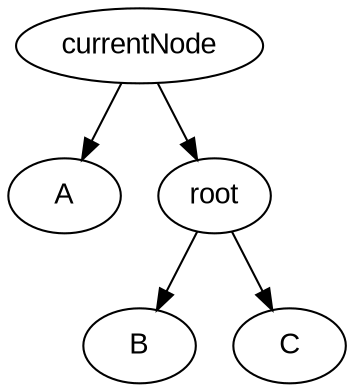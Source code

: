 digraph splay {
	node [fontname = "Arial"];
	currentNode -> A
	currentNode -> root
	root -> B
	root -> C	
}
